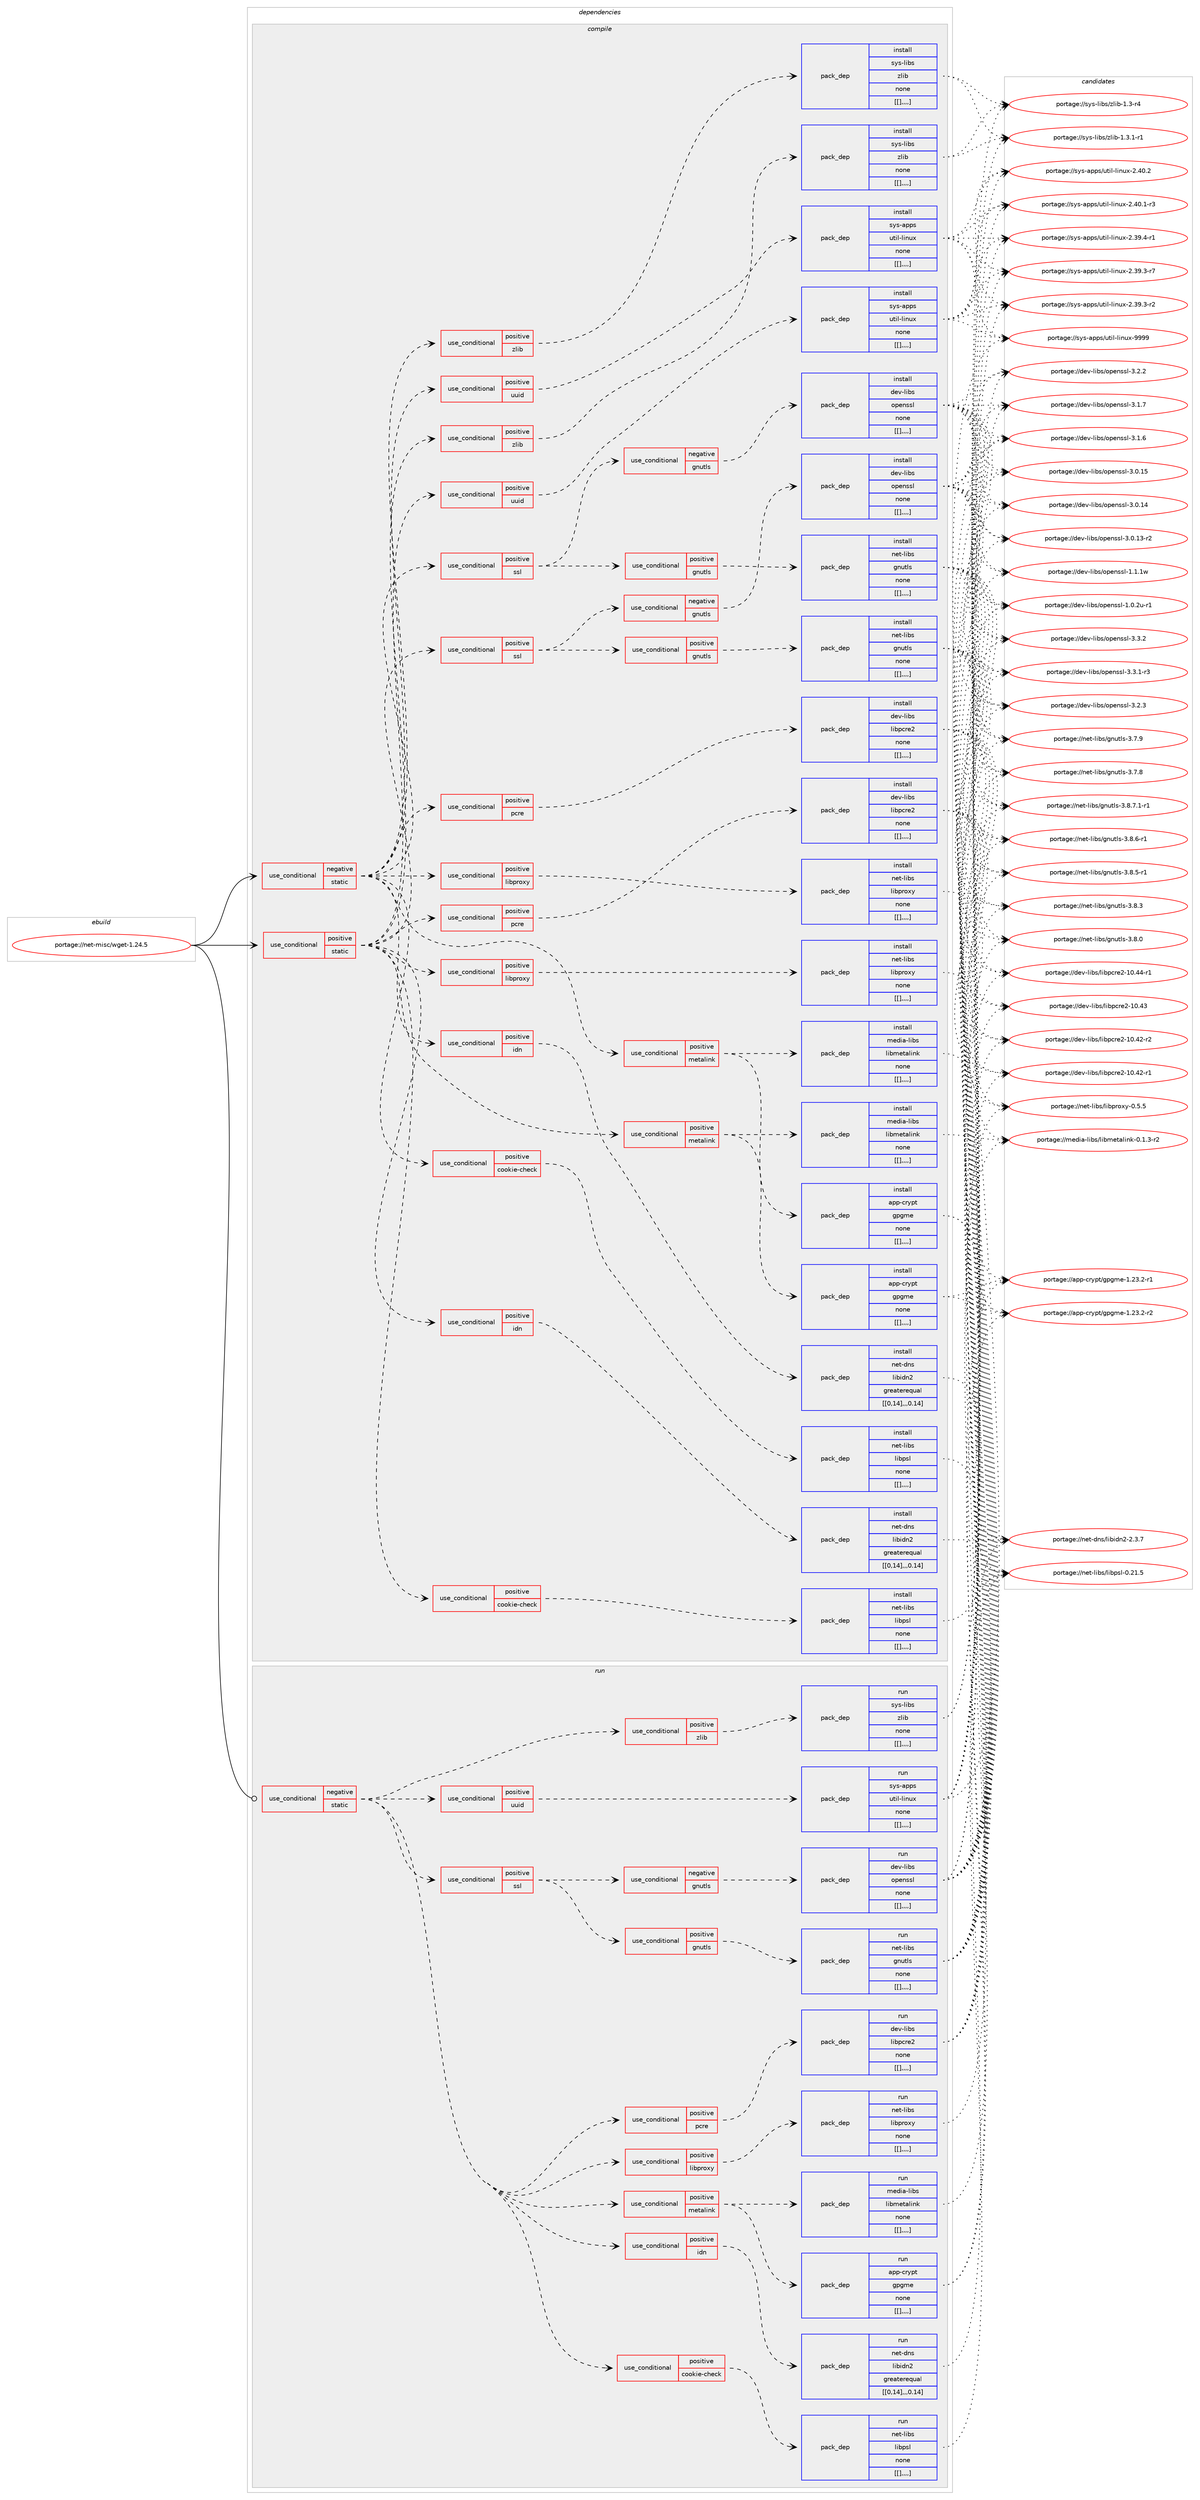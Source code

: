 digraph prolog {

# *************
# Graph options
# *************

newrank=true;
concentrate=true;
compound=true;
graph [rankdir=LR,fontname=Helvetica,fontsize=10,ranksep=1.5];#, ranksep=2.5, nodesep=0.2];
edge  [arrowhead=vee];
node  [fontname=Helvetica,fontsize=10];

# **********
# The ebuild
# **********

subgraph cluster_leftcol {
color=gray;
label=<<i>ebuild</i>>;
id [label="portage://net-misc/wget-1.24.5", color=red, width=4, href="../net-misc/wget-1.24.5.svg"];
}

# ****************
# The dependencies
# ****************

subgraph cluster_midcol {
color=gray;
label=<<i>dependencies</i>>;
subgraph cluster_compile {
fillcolor="#eeeeee";
style=filled;
label=<<i>compile</i>>;
subgraph cond4511 {
dependency11823 [label=<<TABLE BORDER="0" CELLBORDER="1" CELLSPACING="0" CELLPADDING="4"><TR><TD ROWSPAN="3" CELLPADDING="10">use_conditional</TD></TR><TR><TD>negative</TD></TR><TR><TD>static</TD></TR></TABLE>>, shape=none, color=red];
subgraph cond4512 {
dependency11824 [label=<<TABLE BORDER="0" CELLBORDER="1" CELLSPACING="0" CELLPADDING="4"><TR><TD ROWSPAN="3" CELLPADDING="10">use_conditional</TD></TR><TR><TD>positive</TD></TR><TR><TD>cookie-check</TD></TR></TABLE>>, shape=none, color=red];
subgraph pack7285 {
dependency11825 [label=<<TABLE BORDER="0" CELLBORDER="1" CELLSPACING="0" CELLPADDING="4" WIDTH="220"><TR><TD ROWSPAN="6" CELLPADDING="30">pack_dep</TD></TR><TR><TD WIDTH="110">install</TD></TR><TR><TD>net-libs</TD></TR><TR><TD>libpsl</TD></TR><TR><TD>none</TD></TR><TR><TD>[[],,,,]</TD></TR></TABLE>>, shape=none, color=blue];
}
dependency11824:e -> dependency11825:w [weight=20,style="dashed",arrowhead="vee"];
}
dependency11823:e -> dependency11824:w [weight=20,style="dashed",arrowhead="vee"];
subgraph cond4513 {
dependency11826 [label=<<TABLE BORDER="0" CELLBORDER="1" CELLSPACING="0" CELLPADDING="4"><TR><TD ROWSPAN="3" CELLPADDING="10">use_conditional</TD></TR><TR><TD>positive</TD></TR><TR><TD>idn</TD></TR></TABLE>>, shape=none, color=red];
subgraph pack7286 {
dependency11827 [label=<<TABLE BORDER="0" CELLBORDER="1" CELLSPACING="0" CELLPADDING="4" WIDTH="220"><TR><TD ROWSPAN="6" CELLPADDING="30">pack_dep</TD></TR><TR><TD WIDTH="110">install</TD></TR><TR><TD>net-dns</TD></TR><TR><TD>libidn2</TD></TR><TR><TD>greaterequal</TD></TR><TR><TD>[[0,14],,,0.14]</TD></TR></TABLE>>, shape=none, color=blue];
}
dependency11826:e -> dependency11827:w [weight=20,style="dashed",arrowhead="vee"];
}
dependency11823:e -> dependency11826:w [weight=20,style="dashed",arrowhead="vee"];
subgraph cond4514 {
dependency11828 [label=<<TABLE BORDER="0" CELLBORDER="1" CELLSPACING="0" CELLPADDING="4"><TR><TD ROWSPAN="3" CELLPADDING="10">use_conditional</TD></TR><TR><TD>positive</TD></TR><TR><TD>libproxy</TD></TR></TABLE>>, shape=none, color=red];
subgraph pack7287 {
dependency11829 [label=<<TABLE BORDER="0" CELLBORDER="1" CELLSPACING="0" CELLPADDING="4" WIDTH="220"><TR><TD ROWSPAN="6" CELLPADDING="30">pack_dep</TD></TR><TR><TD WIDTH="110">install</TD></TR><TR><TD>net-libs</TD></TR><TR><TD>libproxy</TD></TR><TR><TD>none</TD></TR><TR><TD>[[],,,,]</TD></TR></TABLE>>, shape=none, color=blue];
}
dependency11828:e -> dependency11829:w [weight=20,style="dashed",arrowhead="vee"];
}
dependency11823:e -> dependency11828:w [weight=20,style="dashed",arrowhead="vee"];
subgraph cond4515 {
dependency11830 [label=<<TABLE BORDER="0" CELLBORDER="1" CELLSPACING="0" CELLPADDING="4"><TR><TD ROWSPAN="3" CELLPADDING="10">use_conditional</TD></TR><TR><TD>positive</TD></TR><TR><TD>metalink</TD></TR></TABLE>>, shape=none, color=red];
subgraph pack7288 {
dependency11831 [label=<<TABLE BORDER="0" CELLBORDER="1" CELLSPACING="0" CELLPADDING="4" WIDTH="220"><TR><TD ROWSPAN="6" CELLPADDING="30">pack_dep</TD></TR><TR><TD WIDTH="110">install</TD></TR><TR><TD>app-crypt</TD></TR><TR><TD>gpgme</TD></TR><TR><TD>none</TD></TR><TR><TD>[[],,,,]</TD></TR></TABLE>>, shape=none, color=blue];
}
dependency11830:e -> dependency11831:w [weight=20,style="dashed",arrowhead="vee"];
subgraph pack7289 {
dependency11832 [label=<<TABLE BORDER="0" CELLBORDER="1" CELLSPACING="0" CELLPADDING="4" WIDTH="220"><TR><TD ROWSPAN="6" CELLPADDING="30">pack_dep</TD></TR><TR><TD WIDTH="110">install</TD></TR><TR><TD>media-libs</TD></TR><TR><TD>libmetalink</TD></TR><TR><TD>none</TD></TR><TR><TD>[[],,,,]</TD></TR></TABLE>>, shape=none, color=blue];
}
dependency11830:e -> dependency11832:w [weight=20,style="dashed",arrowhead="vee"];
}
dependency11823:e -> dependency11830:w [weight=20,style="dashed",arrowhead="vee"];
subgraph cond4516 {
dependency11833 [label=<<TABLE BORDER="0" CELLBORDER="1" CELLSPACING="0" CELLPADDING="4"><TR><TD ROWSPAN="3" CELLPADDING="10">use_conditional</TD></TR><TR><TD>positive</TD></TR><TR><TD>pcre</TD></TR></TABLE>>, shape=none, color=red];
subgraph pack7290 {
dependency11834 [label=<<TABLE BORDER="0" CELLBORDER="1" CELLSPACING="0" CELLPADDING="4" WIDTH="220"><TR><TD ROWSPAN="6" CELLPADDING="30">pack_dep</TD></TR><TR><TD WIDTH="110">install</TD></TR><TR><TD>dev-libs</TD></TR><TR><TD>libpcre2</TD></TR><TR><TD>none</TD></TR><TR><TD>[[],,,,]</TD></TR></TABLE>>, shape=none, color=blue];
}
dependency11833:e -> dependency11834:w [weight=20,style="dashed",arrowhead="vee"];
}
dependency11823:e -> dependency11833:w [weight=20,style="dashed",arrowhead="vee"];
subgraph cond4517 {
dependency11835 [label=<<TABLE BORDER="0" CELLBORDER="1" CELLSPACING="0" CELLPADDING="4"><TR><TD ROWSPAN="3" CELLPADDING="10">use_conditional</TD></TR><TR><TD>positive</TD></TR><TR><TD>ssl</TD></TR></TABLE>>, shape=none, color=red];
subgraph cond4518 {
dependency11836 [label=<<TABLE BORDER="0" CELLBORDER="1" CELLSPACING="0" CELLPADDING="4"><TR><TD ROWSPAN="3" CELLPADDING="10">use_conditional</TD></TR><TR><TD>positive</TD></TR><TR><TD>gnutls</TD></TR></TABLE>>, shape=none, color=red];
subgraph pack7291 {
dependency11837 [label=<<TABLE BORDER="0" CELLBORDER="1" CELLSPACING="0" CELLPADDING="4" WIDTH="220"><TR><TD ROWSPAN="6" CELLPADDING="30">pack_dep</TD></TR><TR><TD WIDTH="110">install</TD></TR><TR><TD>net-libs</TD></TR><TR><TD>gnutls</TD></TR><TR><TD>none</TD></TR><TR><TD>[[],,,,]</TD></TR></TABLE>>, shape=none, color=blue];
}
dependency11836:e -> dependency11837:w [weight=20,style="dashed",arrowhead="vee"];
}
dependency11835:e -> dependency11836:w [weight=20,style="dashed",arrowhead="vee"];
subgraph cond4519 {
dependency11838 [label=<<TABLE BORDER="0" CELLBORDER="1" CELLSPACING="0" CELLPADDING="4"><TR><TD ROWSPAN="3" CELLPADDING="10">use_conditional</TD></TR><TR><TD>negative</TD></TR><TR><TD>gnutls</TD></TR></TABLE>>, shape=none, color=red];
subgraph pack7292 {
dependency11839 [label=<<TABLE BORDER="0" CELLBORDER="1" CELLSPACING="0" CELLPADDING="4" WIDTH="220"><TR><TD ROWSPAN="6" CELLPADDING="30">pack_dep</TD></TR><TR><TD WIDTH="110">install</TD></TR><TR><TD>dev-libs</TD></TR><TR><TD>openssl</TD></TR><TR><TD>none</TD></TR><TR><TD>[[],,,,]</TD></TR></TABLE>>, shape=none, color=blue];
}
dependency11838:e -> dependency11839:w [weight=20,style="dashed",arrowhead="vee"];
}
dependency11835:e -> dependency11838:w [weight=20,style="dashed",arrowhead="vee"];
}
dependency11823:e -> dependency11835:w [weight=20,style="dashed",arrowhead="vee"];
subgraph cond4520 {
dependency11840 [label=<<TABLE BORDER="0" CELLBORDER="1" CELLSPACING="0" CELLPADDING="4"><TR><TD ROWSPAN="3" CELLPADDING="10">use_conditional</TD></TR><TR><TD>positive</TD></TR><TR><TD>uuid</TD></TR></TABLE>>, shape=none, color=red];
subgraph pack7293 {
dependency11841 [label=<<TABLE BORDER="0" CELLBORDER="1" CELLSPACING="0" CELLPADDING="4" WIDTH="220"><TR><TD ROWSPAN="6" CELLPADDING="30">pack_dep</TD></TR><TR><TD WIDTH="110">install</TD></TR><TR><TD>sys-apps</TD></TR><TR><TD>util-linux</TD></TR><TR><TD>none</TD></TR><TR><TD>[[],,,,]</TD></TR></TABLE>>, shape=none, color=blue];
}
dependency11840:e -> dependency11841:w [weight=20,style="dashed",arrowhead="vee"];
}
dependency11823:e -> dependency11840:w [weight=20,style="dashed",arrowhead="vee"];
subgraph cond4521 {
dependency11842 [label=<<TABLE BORDER="0" CELLBORDER="1" CELLSPACING="0" CELLPADDING="4"><TR><TD ROWSPAN="3" CELLPADDING="10">use_conditional</TD></TR><TR><TD>positive</TD></TR><TR><TD>zlib</TD></TR></TABLE>>, shape=none, color=red];
subgraph pack7294 {
dependency11843 [label=<<TABLE BORDER="0" CELLBORDER="1" CELLSPACING="0" CELLPADDING="4" WIDTH="220"><TR><TD ROWSPAN="6" CELLPADDING="30">pack_dep</TD></TR><TR><TD WIDTH="110">install</TD></TR><TR><TD>sys-libs</TD></TR><TR><TD>zlib</TD></TR><TR><TD>none</TD></TR><TR><TD>[[],,,,]</TD></TR></TABLE>>, shape=none, color=blue];
}
dependency11842:e -> dependency11843:w [weight=20,style="dashed",arrowhead="vee"];
}
dependency11823:e -> dependency11842:w [weight=20,style="dashed",arrowhead="vee"];
}
id:e -> dependency11823:w [weight=20,style="solid",arrowhead="vee"];
subgraph cond4522 {
dependency11844 [label=<<TABLE BORDER="0" CELLBORDER="1" CELLSPACING="0" CELLPADDING="4"><TR><TD ROWSPAN="3" CELLPADDING="10">use_conditional</TD></TR><TR><TD>positive</TD></TR><TR><TD>static</TD></TR></TABLE>>, shape=none, color=red];
subgraph cond4523 {
dependency11845 [label=<<TABLE BORDER="0" CELLBORDER="1" CELLSPACING="0" CELLPADDING="4"><TR><TD ROWSPAN="3" CELLPADDING="10">use_conditional</TD></TR><TR><TD>positive</TD></TR><TR><TD>cookie-check</TD></TR></TABLE>>, shape=none, color=red];
subgraph pack7295 {
dependency11846 [label=<<TABLE BORDER="0" CELLBORDER="1" CELLSPACING="0" CELLPADDING="4" WIDTH="220"><TR><TD ROWSPAN="6" CELLPADDING="30">pack_dep</TD></TR><TR><TD WIDTH="110">install</TD></TR><TR><TD>net-libs</TD></TR><TR><TD>libpsl</TD></TR><TR><TD>none</TD></TR><TR><TD>[[],,,,]</TD></TR></TABLE>>, shape=none, color=blue];
}
dependency11845:e -> dependency11846:w [weight=20,style="dashed",arrowhead="vee"];
}
dependency11844:e -> dependency11845:w [weight=20,style="dashed",arrowhead="vee"];
subgraph cond4524 {
dependency11847 [label=<<TABLE BORDER="0" CELLBORDER="1" CELLSPACING="0" CELLPADDING="4"><TR><TD ROWSPAN="3" CELLPADDING="10">use_conditional</TD></TR><TR><TD>positive</TD></TR><TR><TD>idn</TD></TR></TABLE>>, shape=none, color=red];
subgraph pack7296 {
dependency11848 [label=<<TABLE BORDER="0" CELLBORDER="1" CELLSPACING="0" CELLPADDING="4" WIDTH="220"><TR><TD ROWSPAN="6" CELLPADDING="30">pack_dep</TD></TR><TR><TD WIDTH="110">install</TD></TR><TR><TD>net-dns</TD></TR><TR><TD>libidn2</TD></TR><TR><TD>greaterequal</TD></TR><TR><TD>[[0,14],,,0.14]</TD></TR></TABLE>>, shape=none, color=blue];
}
dependency11847:e -> dependency11848:w [weight=20,style="dashed",arrowhead="vee"];
}
dependency11844:e -> dependency11847:w [weight=20,style="dashed",arrowhead="vee"];
subgraph cond4525 {
dependency11849 [label=<<TABLE BORDER="0" CELLBORDER="1" CELLSPACING="0" CELLPADDING="4"><TR><TD ROWSPAN="3" CELLPADDING="10">use_conditional</TD></TR><TR><TD>positive</TD></TR><TR><TD>libproxy</TD></TR></TABLE>>, shape=none, color=red];
subgraph pack7297 {
dependency11850 [label=<<TABLE BORDER="0" CELLBORDER="1" CELLSPACING="0" CELLPADDING="4" WIDTH="220"><TR><TD ROWSPAN="6" CELLPADDING="30">pack_dep</TD></TR><TR><TD WIDTH="110">install</TD></TR><TR><TD>net-libs</TD></TR><TR><TD>libproxy</TD></TR><TR><TD>none</TD></TR><TR><TD>[[],,,,]</TD></TR></TABLE>>, shape=none, color=blue];
}
dependency11849:e -> dependency11850:w [weight=20,style="dashed",arrowhead="vee"];
}
dependency11844:e -> dependency11849:w [weight=20,style="dashed",arrowhead="vee"];
subgraph cond4526 {
dependency11851 [label=<<TABLE BORDER="0" CELLBORDER="1" CELLSPACING="0" CELLPADDING="4"><TR><TD ROWSPAN="3" CELLPADDING="10">use_conditional</TD></TR><TR><TD>positive</TD></TR><TR><TD>metalink</TD></TR></TABLE>>, shape=none, color=red];
subgraph pack7298 {
dependency11852 [label=<<TABLE BORDER="0" CELLBORDER="1" CELLSPACING="0" CELLPADDING="4" WIDTH="220"><TR><TD ROWSPAN="6" CELLPADDING="30">pack_dep</TD></TR><TR><TD WIDTH="110">install</TD></TR><TR><TD>app-crypt</TD></TR><TR><TD>gpgme</TD></TR><TR><TD>none</TD></TR><TR><TD>[[],,,,]</TD></TR></TABLE>>, shape=none, color=blue];
}
dependency11851:e -> dependency11852:w [weight=20,style="dashed",arrowhead="vee"];
subgraph pack7299 {
dependency11853 [label=<<TABLE BORDER="0" CELLBORDER="1" CELLSPACING="0" CELLPADDING="4" WIDTH="220"><TR><TD ROWSPAN="6" CELLPADDING="30">pack_dep</TD></TR><TR><TD WIDTH="110">install</TD></TR><TR><TD>media-libs</TD></TR><TR><TD>libmetalink</TD></TR><TR><TD>none</TD></TR><TR><TD>[[],,,,]</TD></TR></TABLE>>, shape=none, color=blue];
}
dependency11851:e -> dependency11853:w [weight=20,style="dashed",arrowhead="vee"];
}
dependency11844:e -> dependency11851:w [weight=20,style="dashed",arrowhead="vee"];
subgraph cond4527 {
dependency11854 [label=<<TABLE BORDER="0" CELLBORDER="1" CELLSPACING="0" CELLPADDING="4"><TR><TD ROWSPAN="3" CELLPADDING="10">use_conditional</TD></TR><TR><TD>positive</TD></TR><TR><TD>pcre</TD></TR></TABLE>>, shape=none, color=red];
subgraph pack7300 {
dependency11855 [label=<<TABLE BORDER="0" CELLBORDER="1" CELLSPACING="0" CELLPADDING="4" WIDTH="220"><TR><TD ROWSPAN="6" CELLPADDING="30">pack_dep</TD></TR><TR><TD WIDTH="110">install</TD></TR><TR><TD>dev-libs</TD></TR><TR><TD>libpcre2</TD></TR><TR><TD>none</TD></TR><TR><TD>[[],,,,]</TD></TR></TABLE>>, shape=none, color=blue];
}
dependency11854:e -> dependency11855:w [weight=20,style="dashed",arrowhead="vee"];
}
dependency11844:e -> dependency11854:w [weight=20,style="dashed",arrowhead="vee"];
subgraph cond4528 {
dependency11856 [label=<<TABLE BORDER="0" CELLBORDER="1" CELLSPACING="0" CELLPADDING="4"><TR><TD ROWSPAN="3" CELLPADDING="10">use_conditional</TD></TR><TR><TD>positive</TD></TR><TR><TD>ssl</TD></TR></TABLE>>, shape=none, color=red];
subgraph cond4529 {
dependency11857 [label=<<TABLE BORDER="0" CELLBORDER="1" CELLSPACING="0" CELLPADDING="4"><TR><TD ROWSPAN="3" CELLPADDING="10">use_conditional</TD></TR><TR><TD>positive</TD></TR><TR><TD>gnutls</TD></TR></TABLE>>, shape=none, color=red];
subgraph pack7301 {
dependency11858 [label=<<TABLE BORDER="0" CELLBORDER="1" CELLSPACING="0" CELLPADDING="4" WIDTH="220"><TR><TD ROWSPAN="6" CELLPADDING="30">pack_dep</TD></TR><TR><TD WIDTH="110">install</TD></TR><TR><TD>net-libs</TD></TR><TR><TD>gnutls</TD></TR><TR><TD>none</TD></TR><TR><TD>[[],,,,]</TD></TR></TABLE>>, shape=none, color=blue];
}
dependency11857:e -> dependency11858:w [weight=20,style="dashed",arrowhead="vee"];
}
dependency11856:e -> dependency11857:w [weight=20,style="dashed",arrowhead="vee"];
subgraph cond4530 {
dependency11859 [label=<<TABLE BORDER="0" CELLBORDER="1" CELLSPACING="0" CELLPADDING="4"><TR><TD ROWSPAN="3" CELLPADDING="10">use_conditional</TD></TR><TR><TD>negative</TD></TR><TR><TD>gnutls</TD></TR></TABLE>>, shape=none, color=red];
subgraph pack7302 {
dependency11860 [label=<<TABLE BORDER="0" CELLBORDER="1" CELLSPACING="0" CELLPADDING="4" WIDTH="220"><TR><TD ROWSPAN="6" CELLPADDING="30">pack_dep</TD></TR><TR><TD WIDTH="110">install</TD></TR><TR><TD>dev-libs</TD></TR><TR><TD>openssl</TD></TR><TR><TD>none</TD></TR><TR><TD>[[],,,,]</TD></TR></TABLE>>, shape=none, color=blue];
}
dependency11859:e -> dependency11860:w [weight=20,style="dashed",arrowhead="vee"];
}
dependency11856:e -> dependency11859:w [weight=20,style="dashed",arrowhead="vee"];
}
dependency11844:e -> dependency11856:w [weight=20,style="dashed",arrowhead="vee"];
subgraph cond4531 {
dependency11861 [label=<<TABLE BORDER="0" CELLBORDER="1" CELLSPACING="0" CELLPADDING="4"><TR><TD ROWSPAN="3" CELLPADDING="10">use_conditional</TD></TR><TR><TD>positive</TD></TR><TR><TD>uuid</TD></TR></TABLE>>, shape=none, color=red];
subgraph pack7303 {
dependency11862 [label=<<TABLE BORDER="0" CELLBORDER="1" CELLSPACING="0" CELLPADDING="4" WIDTH="220"><TR><TD ROWSPAN="6" CELLPADDING="30">pack_dep</TD></TR><TR><TD WIDTH="110">install</TD></TR><TR><TD>sys-apps</TD></TR><TR><TD>util-linux</TD></TR><TR><TD>none</TD></TR><TR><TD>[[],,,,]</TD></TR></TABLE>>, shape=none, color=blue];
}
dependency11861:e -> dependency11862:w [weight=20,style="dashed",arrowhead="vee"];
}
dependency11844:e -> dependency11861:w [weight=20,style="dashed",arrowhead="vee"];
subgraph cond4532 {
dependency11863 [label=<<TABLE BORDER="0" CELLBORDER="1" CELLSPACING="0" CELLPADDING="4"><TR><TD ROWSPAN="3" CELLPADDING="10">use_conditional</TD></TR><TR><TD>positive</TD></TR><TR><TD>zlib</TD></TR></TABLE>>, shape=none, color=red];
subgraph pack7304 {
dependency11864 [label=<<TABLE BORDER="0" CELLBORDER="1" CELLSPACING="0" CELLPADDING="4" WIDTH="220"><TR><TD ROWSPAN="6" CELLPADDING="30">pack_dep</TD></TR><TR><TD WIDTH="110">install</TD></TR><TR><TD>sys-libs</TD></TR><TR><TD>zlib</TD></TR><TR><TD>none</TD></TR><TR><TD>[[],,,,]</TD></TR></TABLE>>, shape=none, color=blue];
}
dependency11863:e -> dependency11864:w [weight=20,style="dashed",arrowhead="vee"];
}
dependency11844:e -> dependency11863:w [weight=20,style="dashed",arrowhead="vee"];
}
id:e -> dependency11844:w [weight=20,style="solid",arrowhead="vee"];
}
subgraph cluster_compileandrun {
fillcolor="#eeeeee";
style=filled;
label=<<i>compile and run</i>>;
}
subgraph cluster_run {
fillcolor="#eeeeee";
style=filled;
label=<<i>run</i>>;
subgraph cond4533 {
dependency11865 [label=<<TABLE BORDER="0" CELLBORDER="1" CELLSPACING="0" CELLPADDING="4"><TR><TD ROWSPAN="3" CELLPADDING="10">use_conditional</TD></TR><TR><TD>negative</TD></TR><TR><TD>static</TD></TR></TABLE>>, shape=none, color=red];
subgraph cond4534 {
dependency11866 [label=<<TABLE BORDER="0" CELLBORDER="1" CELLSPACING="0" CELLPADDING="4"><TR><TD ROWSPAN="3" CELLPADDING="10">use_conditional</TD></TR><TR><TD>positive</TD></TR><TR><TD>cookie-check</TD></TR></TABLE>>, shape=none, color=red];
subgraph pack7305 {
dependency11867 [label=<<TABLE BORDER="0" CELLBORDER="1" CELLSPACING="0" CELLPADDING="4" WIDTH="220"><TR><TD ROWSPAN="6" CELLPADDING="30">pack_dep</TD></TR><TR><TD WIDTH="110">run</TD></TR><TR><TD>net-libs</TD></TR><TR><TD>libpsl</TD></TR><TR><TD>none</TD></TR><TR><TD>[[],,,,]</TD></TR></TABLE>>, shape=none, color=blue];
}
dependency11866:e -> dependency11867:w [weight=20,style="dashed",arrowhead="vee"];
}
dependency11865:e -> dependency11866:w [weight=20,style="dashed",arrowhead="vee"];
subgraph cond4535 {
dependency11868 [label=<<TABLE BORDER="0" CELLBORDER="1" CELLSPACING="0" CELLPADDING="4"><TR><TD ROWSPAN="3" CELLPADDING="10">use_conditional</TD></TR><TR><TD>positive</TD></TR><TR><TD>idn</TD></TR></TABLE>>, shape=none, color=red];
subgraph pack7306 {
dependency11869 [label=<<TABLE BORDER="0" CELLBORDER="1" CELLSPACING="0" CELLPADDING="4" WIDTH="220"><TR><TD ROWSPAN="6" CELLPADDING="30">pack_dep</TD></TR><TR><TD WIDTH="110">run</TD></TR><TR><TD>net-dns</TD></TR><TR><TD>libidn2</TD></TR><TR><TD>greaterequal</TD></TR><TR><TD>[[0,14],,,0.14]</TD></TR></TABLE>>, shape=none, color=blue];
}
dependency11868:e -> dependency11869:w [weight=20,style="dashed",arrowhead="vee"];
}
dependency11865:e -> dependency11868:w [weight=20,style="dashed",arrowhead="vee"];
subgraph cond4536 {
dependency11870 [label=<<TABLE BORDER="0" CELLBORDER="1" CELLSPACING="0" CELLPADDING="4"><TR><TD ROWSPAN="3" CELLPADDING="10">use_conditional</TD></TR><TR><TD>positive</TD></TR><TR><TD>libproxy</TD></TR></TABLE>>, shape=none, color=red];
subgraph pack7307 {
dependency11871 [label=<<TABLE BORDER="0" CELLBORDER="1" CELLSPACING="0" CELLPADDING="4" WIDTH="220"><TR><TD ROWSPAN="6" CELLPADDING="30">pack_dep</TD></TR><TR><TD WIDTH="110">run</TD></TR><TR><TD>net-libs</TD></TR><TR><TD>libproxy</TD></TR><TR><TD>none</TD></TR><TR><TD>[[],,,,]</TD></TR></TABLE>>, shape=none, color=blue];
}
dependency11870:e -> dependency11871:w [weight=20,style="dashed",arrowhead="vee"];
}
dependency11865:e -> dependency11870:w [weight=20,style="dashed",arrowhead="vee"];
subgraph cond4537 {
dependency11872 [label=<<TABLE BORDER="0" CELLBORDER="1" CELLSPACING="0" CELLPADDING="4"><TR><TD ROWSPAN="3" CELLPADDING="10">use_conditional</TD></TR><TR><TD>positive</TD></TR><TR><TD>metalink</TD></TR></TABLE>>, shape=none, color=red];
subgraph pack7308 {
dependency11873 [label=<<TABLE BORDER="0" CELLBORDER="1" CELLSPACING="0" CELLPADDING="4" WIDTH="220"><TR><TD ROWSPAN="6" CELLPADDING="30">pack_dep</TD></TR><TR><TD WIDTH="110">run</TD></TR><TR><TD>app-crypt</TD></TR><TR><TD>gpgme</TD></TR><TR><TD>none</TD></TR><TR><TD>[[],,,,]</TD></TR></TABLE>>, shape=none, color=blue];
}
dependency11872:e -> dependency11873:w [weight=20,style="dashed",arrowhead="vee"];
subgraph pack7309 {
dependency11874 [label=<<TABLE BORDER="0" CELLBORDER="1" CELLSPACING="0" CELLPADDING="4" WIDTH="220"><TR><TD ROWSPAN="6" CELLPADDING="30">pack_dep</TD></TR><TR><TD WIDTH="110">run</TD></TR><TR><TD>media-libs</TD></TR><TR><TD>libmetalink</TD></TR><TR><TD>none</TD></TR><TR><TD>[[],,,,]</TD></TR></TABLE>>, shape=none, color=blue];
}
dependency11872:e -> dependency11874:w [weight=20,style="dashed",arrowhead="vee"];
}
dependency11865:e -> dependency11872:w [weight=20,style="dashed",arrowhead="vee"];
subgraph cond4538 {
dependency11875 [label=<<TABLE BORDER="0" CELLBORDER="1" CELLSPACING="0" CELLPADDING="4"><TR><TD ROWSPAN="3" CELLPADDING="10">use_conditional</TD></TR><TR><TD>positive</TD></TR><TR><TD>pcre</TD></TR></TABLE>>, shape=none, color=red];
subgraph pack7310 {
dependency11876 [label=<<TABLE BORDER="0" CELLBORDER="1" CELLSPACING="0" CELLPADDING="4" WIDTH="220"><TR><TD ROWSPAN="6" CELLPADDING="30">pack_dep</TD></TR><TR><TD WIDTH="110">run</TD></TR><TR><TD>dev-libs</TD></TR><TR><TD>libpcre2</TD></TR><TR><TD>none</TD></TR><TR><TD>[[],,,,]</TD></TR></TABLE>>, shape=none, color=blue];
}
dependency11875:e -> dependency11876:w [weight=20,style="dashed",arrowhead="vee"];
}
dependency11865:e -> dependency11875:w [weight=20,style="dashed",arrowhead="vee"];
subgraph cond4539 {
dependency11877 [label=<<TABLE BORDER="0" CELLBORDER="1" CELLSPACING="0" CELLPADDING="4"><TR><TD ROWSPAN="3" CELLPADDING="10">use_conditional</TD></TR><TR><TD>positive</TD></TR><TR><TD>ssl</TD></TR></TABLE>>, shape=none, color=red];
subgraph cond4540 {
dependency11878 [label=<<TABLE BORDER="0" CELLBORDER="1" CELLSPACING="0" CELLPADDING="4"><TR><TD ROWSPAN="3" CELLPADDING="10">use_conditional</TD></TR><TR><TD>positive</TD></TR><TR><TD>gnutls</TD></TR></TABLE>>, shape=none, color=red];
subgraph pack7311 {
dependency11879 [label=<<TABLE BORDER="0" CELLBORDER="1" CELLSPACING="0" CELLPADDING="4" WIDTH="220"><TR><TD ROWSPAN="6" CELLPADDING="30">pack_dep</TD></TR><TR><TD WIDTH="110">run</TD></TR><TR><TD>net-libs</TD></TR><TR><TD>gnutls</TD></TR><TR><TD>none</TD></TR><TR><TD>[[],,,,]</TD></TR></TABLE>>, shape=none, color=blue];
}
dependency11878:e -> dependency11879:w [weight=20,style="dashed",arrowhead="vee"];
}
dependency11877:e -> dependency11878:w [weight=20,style="dashed",arrowhead="vee"];
subgraph cond4541 {
dependency11880 [label=<<TABLE BORDER="0" CELLBORDER="1" CELLSPACING="0" CELLPADDING="4"><TR><TD ROWSPAN="3" CELLPADDING="10">use_conditional</TD></TR><TR><TD>negative</TD></TR><TR><TD>gnutls</TD></TR></TABLE>>, shape=none, color=red];
subgraph pack7312 {
dependency11881 [label=<<TABLE BORDER="0" CELLBORDER="1" CELLSPACING="0" CELLPADDING="4" WIDTH="220"><TR><TD ROWSPAN="6" CELLPADDING="30">pack_dep</TD></TR><TR><TD WIDTH="110">run</TD></TR><TR><TD>dev-libs</TD></TR><TR><TD>openssl</TD></TR><TR><TD>none</TD></TR><TR><TD>[[],,,,]</TD></TR></TABLE>>, shape=none, color=blue];
}
dependency11880:e -> dependency11881:w [weight=20,style="dashed",arrowhead="vee"];
}
dependency11877:e -> dependency11880:w [weight=20,style="dashed",arrowhead="vee"];
}
dependency11865:e -> dependency11877:w [weight=20,style="dashed",arrowhead="vee"];
subgraph cond4542 {
dependency11882 [label=<<TABLE BORDER="0" CELLBORDER="1" CELLSPACING="0" CELLPADDING="4"><TR><TD ROWSPAN="3" CELLPADDING="10">use_conditional</TD></TR><TR><TD>positive</TD></TR><TR><TD>uuid</TD></TR></TABLE>>, shape=none, color=red];
subgraph pack7313 {
dependency11883 [label=<<TABLE BORDER="0" CELLBORDER="1" CELLSPACING="0" CELLPADDING="4" WIDTH="220"><TR><TD ROWSPAN="6" CELLPADDING="30">pack_dep</TD></TR><TR><TD WIDTH="110">run</TD></TR><TR><TD>sys-apps</TD></TR><TR><TD>util-linux</TD></TR><TR><TD>none</TD></TR><TR><TD>[[],,,,]</TD></TR></TABLE>>, shape=none, color=blue];
}
dependency11882:e -> dependency11883:w [weight=20,style="dashed",arrowhead="vee"];
}
dependency11865:e -> dependency11882:w [weight=20,style="dashed",arrowhead="vee"];
subgraph cond4543 {
dependency11884 [label=<<TABLE BORDER="0" CELLBORDER="1" CELLSPACING="0" CELLPADDING="4"><TR><TD ROWSPAN="3" CELLPADDING="10">use_conditional</TD></TR><TR><TD>positive</TD></TR><TR><TD>zlib</TD></TR></TABLE>>, shape=none, color=red];
subgraph pack7314 {
dependency11885 [label=<<TABLE BORDER="0" CELLBORDER="1" CELLSPACING="0" CELLPADDING="4" WIDTH="220"><TR><TD ROWSPAN="6" CELLPADDING="30">pack_dep</TD></TR><TR><TD WIDTH="110">run</TD></TR><TR><TD>sys-libs</TD></TR><TR><TD>zlib</TD></TR><TR><TD>none</TD></TR><TR><TD>[[],,,,]</TD></TR></TABLE>>, shape=none, color=blue];
}
dependency11884:e -> dependency11885:w [weight=20,style="dashed",arrowhead="vee"];
}
dependency11865:e -> dependency11884:w [weight=20,style="dashed",arrowhead="vee"];
}
id:e -> dependency11865:w [weight=20,style="solid",arrowhead="odot"];
}
}

# **************
# The candidates
# **************

subgraph cluster_choices {
rank=same;
color=gray;
label=<<i>candidates</i>>;

subgraph choice7285 {
color=black;
nodesep=1;
choice1101011164510810598115471081059811211510845484650494653 [label="portage://net-libs/libpsl-0.21.5", color=red, width=4,href="../net-libs/libpsl-0.21.5.svg"];
dependency11825:e -> choice1101011164510810598115471081059811211510845484650494653:w [style=dotted,weight="100"];
}
subgraph choice7286 {
color=black;
nodesep=1;
choice11010111645100110115471081059810510011050455046514655 [label="portage://net-dns/libidn2-2.3.7", color=red, width=4,href="../net-dns/libidn2-2.3.7.svg"];
dependency11827:e -> choice11010111645100110115471081059810510011050455046514655:w [style=dotted,weight="100"];
}
subgraph choice7287 {
color=black;
nodesep=1;
choice11010111645108105981154710810598112114111120121454846534653 [label="portage://net-libs/libproxy-0.5.5", color=red, width=4,href="../net-libs/libproxy-0.5.5.svg"];
dependency11829:e -> choice11010111645108105981154710810598112114111120121454846534653:w [style=dotted,weight="100"];
}
subgraph choice7288 {
color=black;
nodesep=1;
choice97112112459911412111211647103112103109101454946505146504511450 [label="portage://app-crypt/gpgme-1.23.2-r2", color=red, width=4,href="../app-crypt/gpgme-1.23.2-r2.svg"];
choice97112112459911412111211647103112103109101454946505146504511449 [label="portage://app-crypt/gpgme-1.23.2-r1", color=red, width=4,href="../app-crypt/gpgme-1.23.2-r1.svg"];
dependency11831:e -> choice97112112459911412111211647103112103109101454946505146504511450:w [style=dotted,weight="100"];
dependency11831:e -> choice97112112459911412111211647103112103109101454946505146504511449:w [style=dotted,weight="100"];
}
subgraph choice7289 {
color=black;
nodesep=1;
choice1091011001059745108105981154710810598109101116971081051101074548464946514511450 [label="portage://media-libs/libmetalink-0.1.3-r2", color=red, width=4,href="../media-libs/libmetalink-0.1.3-r2.svg"];
dependency11832:e -> choice1091011001059745108105981154710810598109101116971081051101074548464946514511450:w [style=dotted,weight="100"];
}
subgraph choice7290 {
color=black;
nodesep=1;
choice1001011184510810598115471081059811299114101504549484652524511449 [label="portage://dev-libs/libpcre2-10.44-r1", color=red, width=4,href="../dev-libs/libpcre2-10.44-r1.svg"];
choice100101118451081059811547108105981129911410150454948465251 [label="portage://dev-libs/libpcre2-10.43", color=red, width=4,href="../dev-libs/libpcre2-10.43.svg"];
choice1001011184510810598115471081059811299114101504549484652504511450 [label="portage://dev-libs/libpcre2-10.42-r2", color=red, width=4,href="../dev-libs/libpcre2-10.42-r2.svg"];
choice1001011184510810598115471081059811299114101504549484652504511449 [label="portage://dev-libs/libpcre2-10.42-r1", color=red, width=4,href="../dev-libs/libpcre2-10.42-r1.svg"];
dependency11834:e -> choice1001011184510810598115471081059811299114101504549484652524511449:w [style=dotted,weight="100"];
dependency11834:e -> choice100101118451081059811547108105981129911410150454948465251:w [style=dotted,weight="100"];
dependency11834:e -> choice1001011184510810598115471081059811299114101504549484652504511450:w [style=dotted,weight="100"];
dependency11834:e -> choice1001011184510810598115471081059811299114101504549484652504511449:w [style=dotted,weight="100"];
}
subgraph choice7291 {
color=black;
nodesep=1;
choice11010111645108105981154710311011711610811545514656465546494511449 [label="portage://net-libs/gnutls-3.8.7.1-r1", color=red, width=4,href="../net-libs/gnutls-3.8.7.1-r1.svg"];
choice1101011164510810598115471031101171161081154551465646544511449 [label="portage://net-libs/gnutls-3.8.6-r1", color=red, width=4,href="../net-libs/gnutls-3.8.6-r1.svg"];
choice1101011164510810598115471031101171161081154551465646534511449 [label="portage://net-libs/gnutls-3.8.5-r1", color=red, width=4,href="../net-libs/gnutls-3.8.5-r1.svg"];
choice110101116451081059811547103110117116108115455146564651 [label="portage://net-libs/gnutls-3.8.3", color=red, width=4,href="../net-libs/gnutls-3.8.3.svg"];
choice110101116451081059811547103110117116108115455146564648 [label="portage://net-libs/gnutls-3.8.0", color=red, width=4,href="../net-libs/gnutls-3.8.0.svg"];
choice110101116451081059811547103110117116108115455146554657 [label="portage://net-libs/gnutls-3.7.9", color=red, width=4,href="../net-libs/gnutls-3.7.9.svg"];
choice110101116451081059811547103110117116108115455146554656 [label="portage://net-libs/gnutls-3.7.8", color=red, width=4,href="../net-libs/gnutls-3.7.8.svg"];
dependency11837:e -> choice11010111645108105981154710311011711610811545514656465546494511449:w [style=dotted,weight="100"];
dependency11837:e -> choice1101011164510810598115471031101171161081154551465646544511449:w [style=dotted,weight="100"];
dependency11837:e -> choice1101011164510810598115471031101171161081154551465646534511449:w [style=dotted,weight="100"];
dependency11837:e -> choice110101116451081059811547103110117116108115455146564651:w [style=dotted,weight="100"];
dependency11837:e -> choice110101116451081059811547103110117116108115455146564648:w [style=dotted,weight="100"];
dependency11837:e -> choice110101116451081059811547103110117116108115455146554657:w [style=dotted,weight="100"];
dependency11837:e -> choice110101116451081059811547103110117116108115455146554656:w [style=dotted,weight="100"];
}
subgraph choice7292 {
color=black;
nodesep=1;
choice100101118451081059811547111112101110115115108455146514650 [label="portage://dev-libs/openssl-3.3.2", color=red, width=4,href="../dev-libs/openssl-3.3.2.svg"];
choice1001011184510810598115471111121011101151151084551465146494511451 [label="portage://dev-libs/openssl-3.3.1-r3", color=red, width=4,href="../dev-libs/openssl-3.3.1-r3.svg"];
choice100101118451081059811547111112101110115115108455146504651 [label="portage://dev-libs/openssl-3.2.3", color=red, width=4,href="../dev-libs/openssl-3.2.3.svg"];
choice100101118451081059811547111112101110115115108455146504650 [label="portage://dev-libs/openssl-3.2.2", color=red, width=4,href="../dev-libs/openssl-3.2.2.svg"];
choice100101118451081059811547111112101110115115108455146494655 [label="portage://dev-libs/openssl-3.1.7", color=red, width=4,href="../dev-libs/openssl-3.1.7.svg"];
choice100101118451081059811547111112101110115115108455146494654 [label="portage://dev-libs/openssl-3.1.6", color=red, width=4,href="../dev-libs/openssl-3.1.6.svg"];
choice10010111845108105981154711111210111011511510845514648464953 [label="portage://dev-libs/openssl-3.0.15", color=red, width=4,href="../dev-libs/openssl-3.0.15.svg"];
choice10010111845108105981154711111210111011511510845514648464952 [label="portage://dev-libs/openssl-3.0.14", color=red, width=4,href="../dev-libs/openssl-3.0.14.svg"];
choice100101118451081059811547111112101110115115108455146484649514511450 [label="portage://dev-libs/openssl-3.0.13-r2", color=red, width=4,href="../dev-libs/openssl-3.0.13-r2.svg"];
choice100101118451081059811547111112101110115115108454946494649119 [label="portage://dev-libs/openssl-1.1.1w", color=red, width=4,href="../dev-libs/openssl-1.1.1w.svg"];
choice1001011184510810598115471111121011101151151084549464846501174511449 [label="portage://dev-libs/openssl-1.0.2u-r1", color=red, width=4,href="../dev-libs/openssl-1.0.2u-r1.svg"];
dependency11839:e -> choice100101118451081059811547111112101110115115108455146514650:w [style=dotted,weight="100"];
dependency11839:e -> choice1001011184510810598115471111121011101151151084551465146494511451:w [style=dotted,weight="100"];
dependency11839:e -> choice100101118451081059811547111112101110115115108455146504651:w [style=dotted,weight="100"];
dependency11839:e -> choice100101118451081059811547111112101110115115108455146504650:w [style=dotted,weight="100"];
dependency11839:e -> choice100101118451081059811547111112101110115115108455146494655:w [style=dotted,weight="100"];
dependency11839:e -> choice100101118451081059811547111112101110115115108455146494654:w [style=dotted,weight="100"];
dependency11839:e -> choice10010111845108105981154711111210111011511510845514648464953:w [style=dotted,weight="100"];
dependency11839:e -> choice10010111845108105981154711111210111011511510845514648464952:w [style=dotted,weight="100"];
dependency11839:e -> choice100101118451081059811547111112101110115115108455146484649514511450:w [style=dotted,weight="100"];
dependency11839:e -> choice100101118451081059811547111112101110115115108454946494649119:w [style=dotted,weight="100"];
dependency11839:e -> choice1001011184510810598115471111121011101151151084549464846501174511449:w [style=dotted,weight="100"];
}
subgraph choice7293 {
color=black;
nodesep=1;
choice115121115459711211211547117116105108451081051101171204557575757 [label="portage://sys-apps/util-linux-9999", color=red, width=4,href="../sys-apps/util-linux-9999.svg"];
choice1151211154597112112115471171161051084510810511011712045504652484650 [label="portage://sys-apps/util-linux-2.40.2", color=red, width=4,href="../sys-apps/util-linux-2.40.2.svg"];
choice11512111545971121121154711711610510845108105110117120455046524846494511451 [label="portage://sys-apps/util-linux-2.40.1-r3", color=red, width=4,href="../sys-apps/util-linux-2.40.1-r3.svg"];
choice11512111545971121121154711711610510845108105110117120455046515746524511449 [label="portage://sys-apps/util-linux-2.39.4-r1", color=red, width=4,href="../sys-apps/util-linux-2.39.4-r1.svg"];
choice11512111545971121121154711711610510845108105110117120455046515746514511455 [label="portage://sys-apps/util-linux-2.39.3-r7", color=red, width=4,href="../sys-apps/util-linux-2.39.3-r7.svg"];
choice11512111545971121121154711711610510845108105110117120455046515746514511450 [label="portage://sys-apps/util-linux-2.39.3-r2", color=red, width=4,href="../sys-apps/util-linux-2.39.3-r2.svg"];
dependency11841:e -> choice115121115459711211211547117116105108451081051101171204557575757:w [style=dotted,weight="100"];
dependency11841:e -> choice1151211154597112112115471171161051084510810511011712045504652484650:w [style=dotted,weight="100"];
dependency11841:e -> choice11512111545971121121154711711610510845108105110117120455046524846494511451:w [style=dotted,weight="100"];
dependency11841:e -> choice11512111545971121121154711711610510845108105110117120455046515746524511449:w [style=dotted,weight="100"];
dependency11841:e -> choice11512111545971121121154711711610510845108105110117120455046515746514511455:w [style=dotted,weight="100"];
dependency11841:e -> choice11512111545971121121154711711610510845108105110117120455046515746514511450:w [style=dotted,weight="100"];
}
subgraph choice7294 {
color=black;
nodesep=1;
choice115121115451081059811547122108105984549465146494511449 [label="portage://sys-libs/zlib-1.3.1-r1", color=red, width=4,href="../sys-libs/zlib-1.3.1-r1.svg"];
choice11512111545108105981154712210810598454946514511452 [label="portage://sys-libs/zlib-1.3-r4", color=red, width=4,href="../sys-libs/zlib-1.3-r4.svg"];
dependency11843:e -> choice115121115451081059811547122108105984549465146494511449:w [style=dotted,weight="100"];
dependency11843:e -> choice11512111545108105981154712210810598454946514511452:w [style=dotted,weight="100"];
}
subgraph choice7295 {
color=black;
nodesep=1;
choice1101011164510810598115471081059811211510845484650494653 [label="portage://net-libs/libpsl-0.21.5", color=red, width=4,href="../net-libs/libpsl-0.21.5.svg"];
dependency11846:e -> choice1101011164510810598115471081059811211510845484650494653:w [style=dotted,weight="100"];
}
subgraph choice7296 {
color=black;
nodesep=1;
choice11010111645100110115471081059810510011050455046514655 [label="portage://net-dns/libidn2-2.3.7", color=red, width=4,href="../net-dns/libidn2-2.3.7.svg"];
dependency11848:e -> choice11010111645100110115471081059810510011050455046514655:w [style=dotted,weight="100"];
}
subgraph choice7297 {
color=black;
nodesep=1;
choice11010111645108105981154710810598112114111120121454846534653 [label="portage://net-libs/libproxy-0.5.5", color=red, width=4,href="../net-libs/libproxy-0.5.5.svg"];
dependency11850:e -> choice11010111645108105981154710810598112114111120121454846534653:w [style=dotted,weight="100"];
}
subgraph choice7298 {
color=black;
nodesep=1;
choice97112112459911412111211647103112103109101454946505146504511450 [label="portage://app-crypt/gpgme-1.23.2-r2", color=red, width=4,href="../app-crypt/gpgme-1.23.2-r2.svg"];
choice97112112459911412111211647103112103109101454946505146504511449 [label="portage://app-crypt/gpgme-1.23.2-r1", color=red, width=4,href="../app-crypt/gpgme-1.23.2-r1.svg"];
dependency11852:e -> choice97112112459911412111211647103112103109101454946505146504511450:w [style=dotted,weight="100"];
dependency11852:e -> choice97112112459911412111211647103112103109101454946505146504511449:w [style=dotted,weight="100"];
}
subgraph choice7299 {
color=black;
nodesep=1;
choice1091011001059745108105981154710810598109101116971081051101074548464946514511450 [label="portage://media-libs/libmetalink-0.1.3-r2", color=red, width=4,href="../media-libs/libmetalink-0.1.3-r2.svg"];
dependency11853:e -> choice1091011001059745108105981154710810598109101116971081051101074548464946514511450:w [style=dotted,weight="100"];
}
subgraph choice7300 {
color=black;
nodesep=1;
choice1001011184510810598115471081059811299114101504549484652524511449 [label="portage://dev-libs/libpcre2-10.44-r1", color=red, width=4,href="../dev-libs/libpcre2-10.44-r1.svg"];
choice100101118451081059811547108105981129911410150454948465251 [label="portage://dev-libs/libpcre2-10.43", color=red, width=4,href="../dev-libs/libpcre2-10.43.svg"];
choice1001011184510810598115471081059811299114101504549484652504511450 [label="portage://dev-libs/libpcre2-10.42-r2", color=red, width=4,href="../dev-libs/libpcre2-10.42-r2.svg"];
choice1001011184510810598115471081059811299114101504549484652504511449 [label="portage://dev-libs/libpcre2-10.42-r1", color=red, width=4,href="../dev-libs/libpcre2-10.42-r1.svg"];
dependency11855:e -> choice1001011184510810598115471081059811299114101504549484652524511449:w [style=dotted,weight="100"];
dependency11855:e -> choice100101118451081059811547108105981129911410150454948465251:w [style=dotted,weight="100"];
dependency11855:e -> choice1001011184510810598115471081059811299114101504549484652504511450:w [style=dotted,weight="100"];
dependency11855:e -> choice1001011184510810598115471081059811299114101504549484652504511449:w [style=dotted,weight="100"];
}
subgraph choice7301 {
color=black;
nodesep=1;
choice11010111645108105981154710311011711610811545514656465546494511449 [label="portage://net-libs/gnutls-3.8.7.1-r1", color=red, width=4,href="../net-libs/gnutls-3.8.7.1-r1.svg"];
choice1101011164510810598115471031101171161081154551465646544511449 [label="portage://net-libs/gnutls-3.8.6-r1", color=red, width=4,href="../net-libs/gnutls-3.8.6-r1.svg"];
choice1101011164510810598115471031101171161081154551465646534511449 [label="portage://net-libs/gnutls-3.8.5-r1", color=red, width=4,href="../net-libs/gnutls-3.8.5-r1.svg"];
choice110101116451081059811547103110117116108115455146564651 [label="portage://net-libs/gnutls-3.8.3", color=red, width=4,href="../net-libs/gnutls-3.8.3.svg"];
choice110101116451081059811547103110117116108115455146564648 [label="portage://net-libs/gnutls-3.8.0", color=red, width=4,href="../net-libs/gnutls-3.8.0.svg"];
choice110101116451081059811547103110117116108115455146554657 [label="portage://net-libs/gnutls-3.7.9", color=red, width=4,href="../net-libs/gnutls-3.7.9.svg"];
choice110101116451081059811547103110117116108115455146554656 [label="portage://net-libs/gnutls-3.7.8", color=red, width=4,href="../net-libs/gnutls-3.7.8.svg"];
dependency11858:e -> choice11010111645108105981154710311011711610811545514656465546494511449:w [style=dotted,weight="100"];
dependency11858:e -> choice1101011164510810598115471031101171161081154551465646544511449:w [style=dotted,weight="100"];
dependency11858:e -> choice1101011164510810598115471031101171161081154551465646534511449:w [style=dotted,weight="100"];
dependency11858:e -> choice110101116451081059811547103110117116108115455146564651:w [style=dotted,weight="100"];
dependency11858:e -> choice110101116451081059811547103110117116108115455146564648:w [style=dotted,weight="100"];
dependency11858:e -> choice110101116451081059811547103110117116108115455146554657:w [style=dotted,weight="100"];
dependency11858:e -> choice110101116451081059811547103110117116108115455146554656:w [style=dotted,weight="100"];
}
subgraph choice7302 {
color=black;
nodesep=1;
choice100101118451081059811547111112101110115115108455146514650 [label="portage://dev-libs/openssl-3.3.2", color=red, width=4,href="../dev-libs/openssl-3.3.2.svg"];
choice1001011184510810598115471111121011101151151084551465146494511451 [label="portage://dev-libs/openssl-3.3.1-r3", color=red, width=4,href="../dev-libs/openssl-3.3.1-r3.svg"];
choice100101118451081059811547111112101110115115108455146504651 [label="portage://dev-libs/openssl-3.2.3", color=red, width=4,href="../dev-libs/openssl-3.2.3.svg"];
choice100101118451081059811547111112101110115115108455146504650 [label="portage://dev-libs/openssl-3.2.2", color=red, width=4,href="../dev-libs/openssl-3.2.2.svg"];
choice100101118451081059811547111112101110115115108455146494655 [label="portage://dev-libs/openssl-3.1.7", color=red, width=4,href="../dev-libs/openssl-3.1.7.svg"];
choice100101118451081059811547111112101110115115108455146494654 [label="portage://dev-libs/openssl-3.1.6", color=red, width=4,href="../dev-libs/openssl-3.1.6.svg"];
choice10010111845108105981154711111210111011511510845514648464953 [label="portage://dev-libs/openssl-3.0.15", color=red, width=4,href="../dev-libs/openssl-3.0.15.svg"];
choice10010111845108105981154711111210111011511510845514648464952 [label="portage://dev-libs/openssl-3.0.14", color=red, width=4,href="../dev-libs/openssl-3.0.14.svg"];
choice100101118451081059811547111112101110115115108455146484649514511450 [label="portage://dev-libs/openssl-3.0.13-r2", color=red, width=4,href="../dev-libs/openssl-3.0.13-r2.svg"];
choice100101118451081059811547111112101110115115108454946494649119 [label="portage://dev-libs/openssl-1.1.1w", color=red, width=4,href="../dev-libs/openssl-1.1.1w.svg"];
choice1001011184510810598115471111121011101151151084549464846501174511449 [label="portage://dev-libs/openssl-1.0.2u-r1", color=red, width=4,href="../dev-libs/openssl-1.0.2u-r1.svg"];
dependency11860:e -> choice100101118451081059811547111112101110115115108455146514650:w [style=dotted,weight="100"];
dependency11860:e -> choice1001011184510810598115471111121011101151151084551465146494511451:w [style=dotted,weight="100"];
dependency11860:e -> choice100101118451081059811547111112101110115115108455146504651:w [style=dotted,weight="100"];
dependency11860:e -> choice100101118451081059811547111112101110115115108455146504650:w [style=dotted,weight="100"];
dependency11860:e -> choice100101118451081059811547111112101110115115108455146494655:w [style=dotted,weight="100"];
dependency11860:e -> choice100101118451081059811547111112101110115115108455146494654:w [style=dotted,weight="100"];
dependency11860:e -> choice10010111845108105981154711111210111011511510845514648464953:w [style=dotted,weight="100"];
dependency11860:e -> choice10010111845108105981154711111210111011511510845514648464952:w [style=dotted,weight="100"];
dependency11860:e -> choice100101118451081059811547111112101110115115108455146484649514511450:w [style=dotted,weight="100"];
dependency11860:e -> choice100101118451081059811547111112101110115115108454946494649119:w [style=dotted,weight="100"];
dependency11860:e -> choice1001011184510810598115471111121011101151151084549464846501174511449:w [style=dotted,weight="100"];
}
subgraph choice7303 {
color=black;
nodesep=1;
choice115121115459711211211547117116105108451081051101171204557575757 [label="portage://sys-apps/util-linux-9999", color=red, width=4,href="../sys-apps/util-linux-9999.svg"];
choice1151211154597112112115471171161051084510810511011712045504652484650 [label="portage://sys-apps/util-linux-2.40.2", color=red, width=4,href="../sys-apps/util-linux-2.40.2.svg"];
choice11512111545971121121154711711610510845108105110117120455046524846494511451 [label="portage://sys-apps/util-linux-2.40.1-r3", color=red, width=4,href="../sys-apps/util-linux-2.40.1-r3.svg"];
choice11512111545971121121154711711610510845108105110117120455046515746524511449 [label="portage://sys-apps/util-linux-2.39.4-r1", color=red, width=4,href="../sys-apps/util-linux-2.39.4-r1.svg"];
choice11512111545971121121154711711610510845108105110117120455046515746514511455 [label="portage://sys-apps/util-linux-2.39.3-r7", color=red, width=4,href="../sys-apps/util-linux-2.39.3-r7.svg"];
choice11512111545971121121154711711610510845108105110117120455046515746514511450 [label="portage://sys-apps/util-linux-2.39.3-r2", color=red, width=4,href="../sys-apps/util-linux-2.39.3-r2.svg"];
dependency11862:e -> choice115121115459711211211547117116105108451081051101171204557575757:w [style=dotted,weight="100"];
dependency11862:e -> choice1151211154597112112115471171161051084510810511011712045504652484650:w [style=dotted,weight="100"];
dependency11862:e -> choice11512111545971121121154711711610510845108105110117120455046524846494511451:w [style=dotted,weight="100"];
dependency11862:e -> choice11512111545971121121154711711610510845108105110117120455046515746524511449:w [style=dotted,weight="100"];
dependency11862:e -> choice11512111545971121121154711711610510845108105110117120455046515746514511455:w [style=dotted,weight="100"];
dependency11862:e -> choice11512111545971121121154711711610510845108105110117120455046515746514511450:w [style=dotted,weight="100"];
}
subgraph choice7304 {
color=black;
nodesep=1;
choice115121115451081059811547122108105984549465146494511449 [label="portage://sys-libs/zlib-1.3.1-r1", color=red, width=4,href="../sys-libs/zlib-1.3.1-r1.svg"];
choice11512111545108105981154712210810598454946514511452 [label="portage://sys-libs/zlib-1.3-r4", color=red, width=4,href="../sys-libs/zlib-1.3-r4.svg"];
dependency11864:e -> choice115121115451081059811547122108105984549465146494511449:w [style=dotted,weight="100"];
dependency11864:e -> choice11512111545108105981154712210810598454946514511452:w [style=dotted,weight="100"];
}
subgraph choice7305 {
color=black;
nodesep=1;
choice1101011164510810598115471081059811211510845484650494653 [label="portage://net-libs/libpsl-0.21.5", color=red, width=4,href="../net-libs/libpsl-0.21.5.svg"];
dependency11867:e -> choice1101011164510810598115471081059811211510845484650494653:w [style=dotted,weight="100"];
}
subgraph choice7306 {
color=black;
nodesep=1;
choice11010111645100110115471081059810510011050455046514655 [label="portage://net-dns/libidn2-2.3.7", color=red, width=4,href="../net-dns/libidn2-2.3.7.svg"];
dependency11869:e -> choice11010111645100110115471081059810510011050455046514655:w [style=dotted,weight="100"];
}
subgraph choice7307 {
color=black;
nodesep=1;
choice11010111645108105981154710810598112114111120121454846534653 [label="portage://net-libs/libproxy-0.5.5", color=red, width=4,href="../net-libs/libproxy-0.5.5.svg"];
dependency11871:e -> choice11010111645108105981154710810598112114111120121454846534653:w [style=dotted,weight="100"];
}
subgraph choice7308 {
color=black;
nodesep=1;
choice97112112459911412111211647103112103109101454946505146504511450 [label="portage://app-crypt/gpgme-1.23.2-r2", color=red, width=4,href="../app-crypt/gpgme-1.23.2-r2.svg"];
choice97112112459911412111211647103112103109101454946505146504511449 [label="portage://app-crypt/gpgme-1.23.2-r1", color=red, width=4,href="../app-crypt/gpgme-1.23.2-r1.svg"];
dependency11873:e -> choice97112112459911412111211647103112103109101454946505146504511450:w [style=dotted,weight="100"];
dependency11873:e -> choice97112112459911412111211647103112103109101454946505146504511449:w [style=dotted,weight="100"];
}
subgraph choice7309 {
color=black;
nodesep=1;
choice1091011001059745108105981154710810598109101116971081051101074548464946514511450 [label="portage://media-libs/libmetalink-0.1.3-r2", color=red, width=4,href="../media-libs/libmetalink-0.1.3-r2.svg"];
dependency11874:e -> choice1091011001059745108105981154710810598109101116971081051101074548464946514511450:w [style=dotted,weight="100"];
}
subgraph choice7310 {
color=black;
nodesep=1;
choice1001011184510810598115471081059811299114101504549484652524511449 [label="portage://dev-libs/libpcre2-10.44-r1", color=red, width=4,href="../dev-libs/libpcre2-10.44-r1.svg"];
choice100101118451081059811547108105981129911410150454948465251 [label="portage://dev-libs/libpcre2-10.43", color=red, width=4,href="../dev-libs/libpcre2-10.43.svg"];
choice1001011184510810598115471081059811299114101504549484652504511450 [label="portage://dev-libs/libpcre2-10.42-r2", color=red, width=4,href="../dev-libs/libpcre2-10.42-r2.svg"];
choice1001011184510810598115471081059811299114101504549484652504511449 [label="portage://dev-libs/libpcre2-10.42-r1", color=red, width=4,href="../dev-libs/libpcre2-10.42-r1.svg"];
dependency11876:e -> choice1001011184510810598115471081059811299114101504549484652524511449:w [style=dotted,weight="100"];
dependency11876:e -> choice100101118451081059811547108105981129911410150454948465251:w [style=dotted,weight="100"];
dependency11876:e -> choice1001011184510810598115471081059811299114101504549484652504511450:w [style=dotted,weight="100"];
dependency11876:e -> choice1001011184510810598115471081059811299114101504549484652504511449:w [style=dotted,weight="100"];
}
subgraph choice7311 {
color=black;
nodesep=1;
choice11010111645108105981154710311011711610811545514656465546494511449 [label="portage://net-libs/gnutls-3.8.7.1-r1", color=red, width=4,href="../net-libs/gnutls-3.8.7.1-r1.svg"];
choice1101011164510810598115471031101171161081154551465646544511449 [label="portage://net-libs/gnutls-3.8.6-r1", color=red, width=4,href="../net-libs/gnutls-3.8.6-r1.svg"];
choice1101011164510810598115471031101171161081154551465646534511449 [label="portage://net-libs/gnutls-3.8.5-r1", color=red, width=4,href="../net-libs/gnutls-3.8.5-r1.svg"];
choice110101116451081059811547103110117116108115455146564651 [label="portage://net-libs/gnutls-3.8.3", color=red, width=4,href="../net-libs/gnutls-3.8.3.svg"];
choice110101116451081059811547103110117116108115455146564648 [label="portage://net-libs/gnutls-3.8.0", color=red, width=4,href="../net-libs/gnutls-3.8.0.svg"];
choice110101116451081059811547103110117116108115455146554657 [label="portage://net-libs/gnutls-3.7.9", color=red, width=4,href="../net-libs/gnutls-3.7.9.svg"];
choice110101116451081059811547103110117116108115455146554656 [label="portage://net-libs/gnutls-3.7.8", color=red, width=4,href="../net-libs/gnutls-3.7.8.svg"];
dependency11879:e -> choice11010111645108105981154710311011711610811545514656465546494511449:w [style=dotted,weight="100"];
dependency11879:e -> choice1101011164510810598115471031101171161081154551465646544511449:w [style=dotted,weight="100"];
dependency11879:e -> choice1101011164510810598115471031101171161081154551465646534511449:w [style=dotted,weight="100"];
dependency11879:e -> choice110101116451081059811547103110117116108115455146564651:w [style=dotted,weight="100"];
dependency11879:e -> choice110101116451081059811547103110117116108115455146564648:w [style=dotted,weight="100"];
dependency11879:e -> choice110101116451081059811547103110117116108115455146554657:w [style=dotted,weight="100"];
dependency11879:e -> choice110101116451081059811547103110117116108115455146554656:w [style=dotted,weight="100"];
}
subgraph choice7312 {
color=black;
nodesep=1;
choice100101118451081059811547111112101110115115108455146514650 [label="portage://dev-libs/openssl-3.3.2", color=red, width=4,href="../dev-libs/openssl-3.3.2.svg"];
choice1001011184510810598115471111121011101151151084551465146494511451 [label="portage://dev-libs/openssl-3.3.1-r3", color=red, width=4,href="../dev-libs/openssl-3.3.1-r3.svg"];
choice100101118451081059811547111112101110115115108455146504651 [label="portage://dev-libs/openssl-3.2.3", color=red, width=4,href="../dev-libs/openssl-3.2.3.svg"];
choice100101118451081059811547111112101110115115108455146504650 [label="portage://dev-libs/openssl-3.2.2", color=red, width=4,href="../dev-libs/openssl-3.2.2.svg"];
choice100101118451081059811547111112101110115115108455146494655 [label="portage://dev-libs/openssl-3.1.7", color=red, width=4,href="../dev-libs/openssl-3.1.7.svg"];
choice100101118451081059811547111112101110115115108455146494654 [label="portage://dev-libs/openssl-3.1.6", color=red, width=4,href="../dev-libs/openssl-3.1.6.svg"];
choice10010111845108105981154711111210111011511510845514648464953 [label="portage://dev-libs/openssl-3.0.15", color=red, width=4,href="../dev-libs/openssl-3.0.15.svg"];
choice10010111845108105981154711111210111011511510845514648464952 [label="portage://dev-libs/openssl-3.0.14", color=red, width=4,href="../dev-libs/openssl-3.0.14.svg"];
choice100101118451081059811547111112101110115115108455146484649514511450 [label="portage://dev-libs/openssl-3.0.13-r2", color=red, width=4,href="../dev-libs/openssl-3.0.13-r2.svg"];
choice100101118451081059811547111112101110115115108454946494649119 [label="portage://dev-libs/openssl-1.1.1w", color=red, width=4,href="../dev-libs/openssl-1.1.1w.svg"];
choice1001011184510810598115471111121011101151151084549464846501174511449 [label="portage://dev-libs/openssl-1.0.2u-r1", color=red, width=4,href="../dev-libs/openssl-1.0.2u-r1.svg"];
dependency11881:e -> choice100101118451081059811547111112101110115115108455146514650:w [style=dotted,weight="100"];
dependency11881:e -> choice1001011184510810598115471111121011101151151084551465146494511451:w [style=dotted,weight="100"];
dependency11881:e -> choice100101118451081059811547111112101110115115108455146504651:w [style=dotted,weight="100"];
dependency11881:e -> choice100101118451081059811547111112101110115115108455146504650:w [style=dotted,weight="100"];
dependency11881:e -> choice100101118451081059811547111112101110115115108455146494655:w [style=dotted,weight="100"];
dependency11881:e -> choice100101118451081059811547111112101110115115108455146494654:w [style=dotted,weight="100"];
dependency11881:e -> choice10010111845108105981154711111210111011511510845514648464953:w [style=dotted,weight="100"];
dependency11881:e -> choice10010111845108105981154711111210111011511510845514648464952:w [style=dotted,weight="100"];
dependency11881:e -> choice100101118451081059811547111112101110115115108455146484649514511450:w [style=dotted,weight="100"];
dependency11881:e -> choice100101118451081059811547111112101110115115108454946494649119:w [style=dotted,weight="100"];
dependency11881:e -> choice1001011184510810598115471111121011101151151084549464846501174511449:w [style=dotted,weight="100"];
}
subgraph choice7313 {
color=black;
nodesep=1;
choice115121115459711211211547117116105108451081051101171204557575757 [label="portage://sys-apps/util-linux-9999", color=red, width=4,href="../sys-apps/util-linux-9999.svg"];
choice1151211154597112112115471171161051084510810511011712045504652484650 [label="portage://sys-apps/util-linux-2.40.2", color=red, width=4,href="../sys-apps/util-linux-2.40.2.svg"];
choice11512111545971121121154711711610510845108105110117120455046524846494511451 [label="portage://sys-apps/util-linux-2.40.1-r3", color=red, width=4,href="../sys-apps/util-linux-2.40.1-r3.svg"];
choice11512111545971121121154711711610510845108105110117120455046515746524511449 [label="portage://sys-apps/util-linux-2.39.4-r1", color=red, width=4,href="../sys-apps/util-linux-2.39.4-r1.svg"];
choice11512111545971121121154711711610510845108105110117120455046515746514511455 [label="portage://sys-apps/util-linux-2.39.3-r7", color=red, width=4,href="../sys-apps/util-linux-2.39.3-r7.svg"];
choice11512111545971121121154711711610510845108105110117120455046515746514511450 [label="portage://sys-apps/util-linux-2.39.3-r2", color=red, width=4,href="../sys-apps/util-linux-2.39.3-r2.svg"];
dependency11883:e -> choice115121115459711211211547117116105108451081051101171204557575757:w [style=dotted,weight="100"];
dependency11883:e -> choice1151211154597112112115471171161051084510810511011712045504652484650:w [style=dotted,weight="100"];
dependency11883:e -> choice11512111545971121121154711711610510845108105110117120455046524846494511451:w [style=dotted,weight="100"];
dependency11883:e -> choice11512111545971121121154711711610510845108105110117120455046515746524511449:w [style=dotted,weight="100"];
dependency11883:e -> choice11512111545971121121154711711610510845108105110117120455046515746514511455:w [style=dotted,weight="100"];
dependency11883:e -> choice11512111545971121121154711711610510845108105110117120455046515746514511450:w [style=dotted,weight="100"];
}
subgraph choice7314 {
color=black;
nodesep=1;
choice115121115451081059811547122108105984549465146494511449 [label="portage://sys-libs/zlib-1.3.1-r1", color=red, width=4,href="../sys-libs/zlib-1.3.1-r1.svg"];
choice11512111545108105981154712210810598454946514511452 [label="portage://sys-libs/zlib-1.3-r4", color=red, width=4,href="../sys-libs/zlib-1.3-r4.svg"];
dependency11885:e -> choice115121115451081059811547122108105984549465146494511449:w [style=dotted,weight="100"];
dependency11885:e -> choice11512111545108105981154712210810598454946514511452:w [style=dotted,weight="100"];
}
}

}
